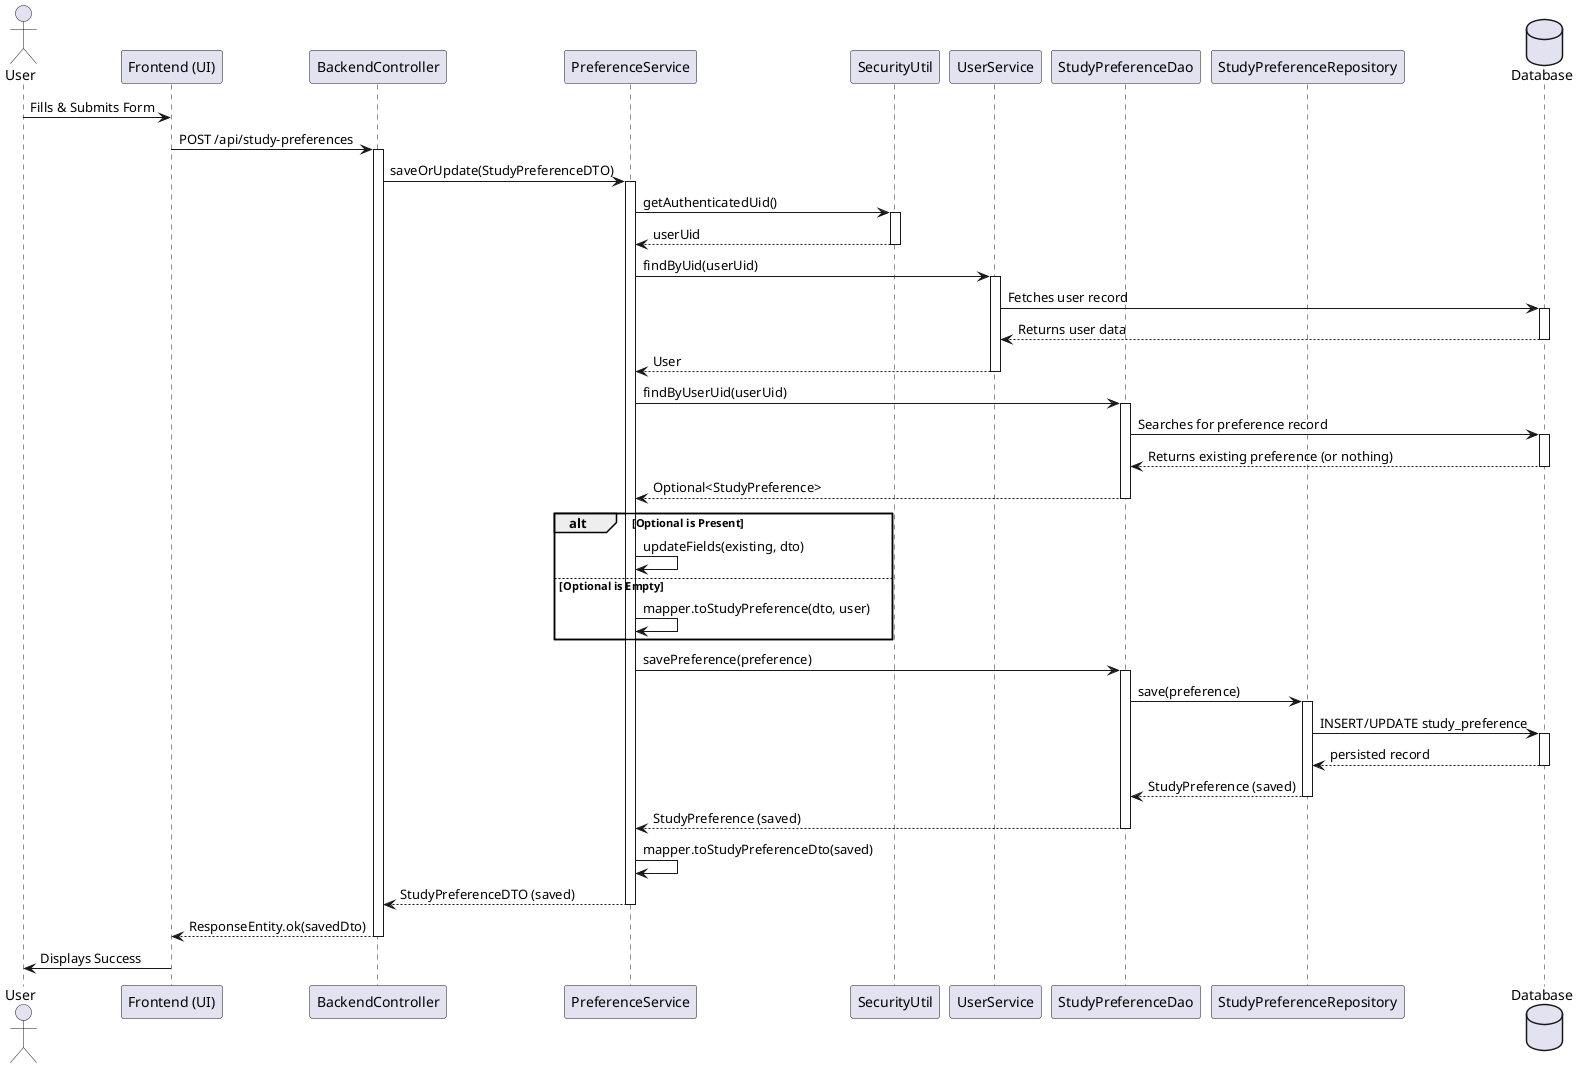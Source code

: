 @startuml
actor User
participant "Frontend (UI)" as Frontend
participant "BackendController" as Controller
participant "PreferenceService" as Service
participant "SecurityUtil" as Security
participant "UserService" as UserService
participant "StudyPreferenceDao" as DAO
participant "StudyPreferenceRepository" as Repository
database "Database" as DB

User -> Frontend : Fills & Submits Form
Frontend -> Controller : POST /api/study-preferences
activate Controller

Controller -> Service : saveOrUpdate(StudyPreferenceDTO)
activate Service

Service -> Security : getAuthenticatedUid()
activate Security
Security --> Service : userUid
deactivate Security

Service -> UserService : findByUid(userUid)
activate UserService
UserService -> DB: Fetches user record
activate DB
DB --> UserService: Returns user data
deactivate DB
UserService --> Service : User
deactivate UserService

Service -> DAO : findByUserUid(userUid)
activate DAO
DAO -> DB : Searches for preference record
activate DB
DB --> DAO : Returns existing preference (or nothing)
deactivate DB
DAO --> Service : Optional<StudyPreference>
deactivate DAO

alt Optional is Present
    Service -> Service : updateFields(existing, dto)
else Optional is Empty
    Service -> Service : mapper.toStudyPreference(dto, user)
end

Service -> DAO : savePreference(preference)
activate DAO
DAO -> Repository : save(preference)
activate Repository
Repository -> DB : INSERT/UPDATE study_preference
activate DB
DB --> Repository : persisted record
deactivate DB
Repository --> DAO : StudyPreference (saved)
deactivate Repository
DAO --> Service : StudyPreference (saved)
deactivate DAO

Service -> Service : mapper.toStudyPreferenceDto(saved)
Service --> Controller : StudyPreferenceDTO (saved)
deactivate Service

Controller --> Frontend : ResponseEntity.ok(savedDto)
deactivate Controller

Frontend -> User : Displays Success

@enduml